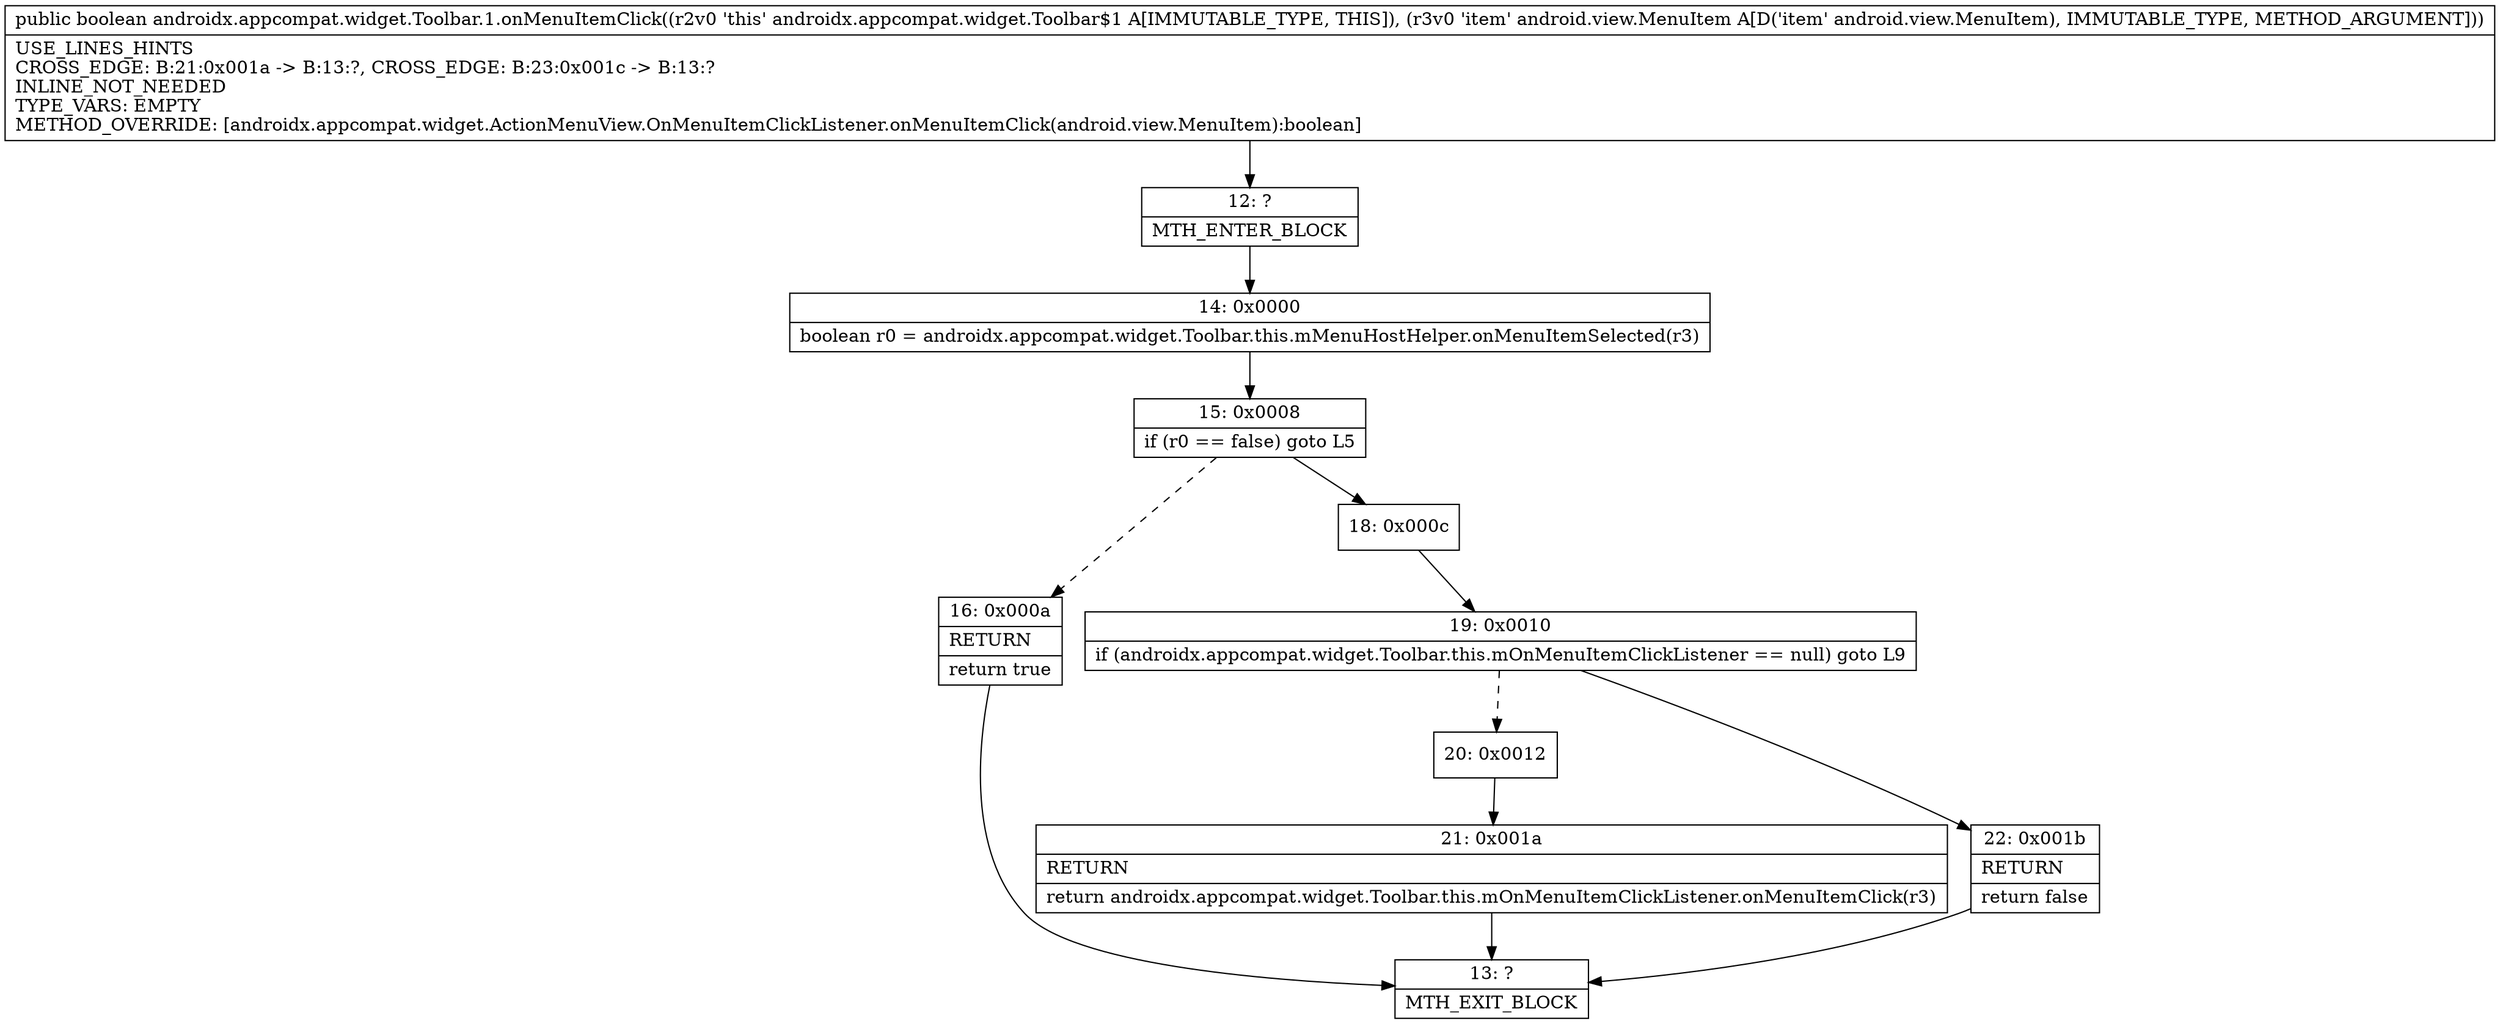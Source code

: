 digraph "CFG forandroidx.appcompat.widget.Toolbar.1.onMenuItemClick(Landroid\/view\/MenuItem;)Z" {
Node_12 [shape=record,label="{12\:\ ?|MTH_ENTER_BLOCK\l}"];
Node_14 [shape=record,label="{14\:\ 0x0000|boolean r0 = androidx.appcompat.widget.Toolbar.this.mMenuHostHelper.onMenuItemSelected(r3)\l}"];
Node_15 [shape=record,label="{15\:\ 0x0008|if (r0 == false) goto L5\l}"];
Node_16 [shape=record,label="{16\:\ 0x000a|RETURN\l|return true\l}"];
Node_13 [shape=record,label="{13\:\ ?|MTH_EXIT_BLOCK\l}"];
Node_18 [shape=record,label="{18\:\ 0x000c}"];
Node_19 [shape=record,label="{19\:\ 0x0010|if (androidx.appcompat.widget.Toolbar.this.mOnMenuItemClickListener == null) goto L9\l}"];
Node_20 [shape=record,label="{20\:\ 0x0012}"];
Node_21 [shape=record,label="{21\:\ 0x001a|RETURN\l|return androidx.appcompat.widget.Toolbar.this.mOnMenuItemClickListener.onMenuItemClick(r3)\l}"];
Node_22 [shape=record,label="{22\:\ 0x001b|RETURN\l|return false\l}"];
MethodNode[shape=record,label="{public boolean androidx.appcompat.widget.Toolbar.1.onMenuItemClick((r2v0 'this' androidx.appcompat.widget.Toolbar$1 A[IMMUTABLE_TYPE, THIS]), (r3v0 'item' android.view.MenuItem A[D('item' android.view.MenuItem), IMMUTABLE_TYPE, METHOD_ARGUMENT]))  | USE_LINES_HINTS\lCROSS_EDGE: B:21:0x001a \-\> B:13:?, CROSS_EDGE: B:23:0x001c \-\> B:13:?\lINLINE_NOT_NEEDED\lTYPE_VARS: EMPTY\lMETHOD_OVERRIDE: [androidx.appcompat.widget.ActionMenuView.OnMenuItemClickListener.onMenuItemClick(android.view.MenuItem):boolean]\l}"];
MethodNode -> Node_12;Node_12 -> Node_14;
Node_14 -> Node_15;
Node_15 -> Node_16[style=dashed];
Node_15 -> Node_18;
Node_16 -> Node_13;
Node_18 -> Node_19;
Node_19 -> Node_20[style=dashed];
Node_19 -> Node_22;
Node_20 -> Node_21;
Node_21 -> Node_13;
Node_22 -> Node_13;
}

